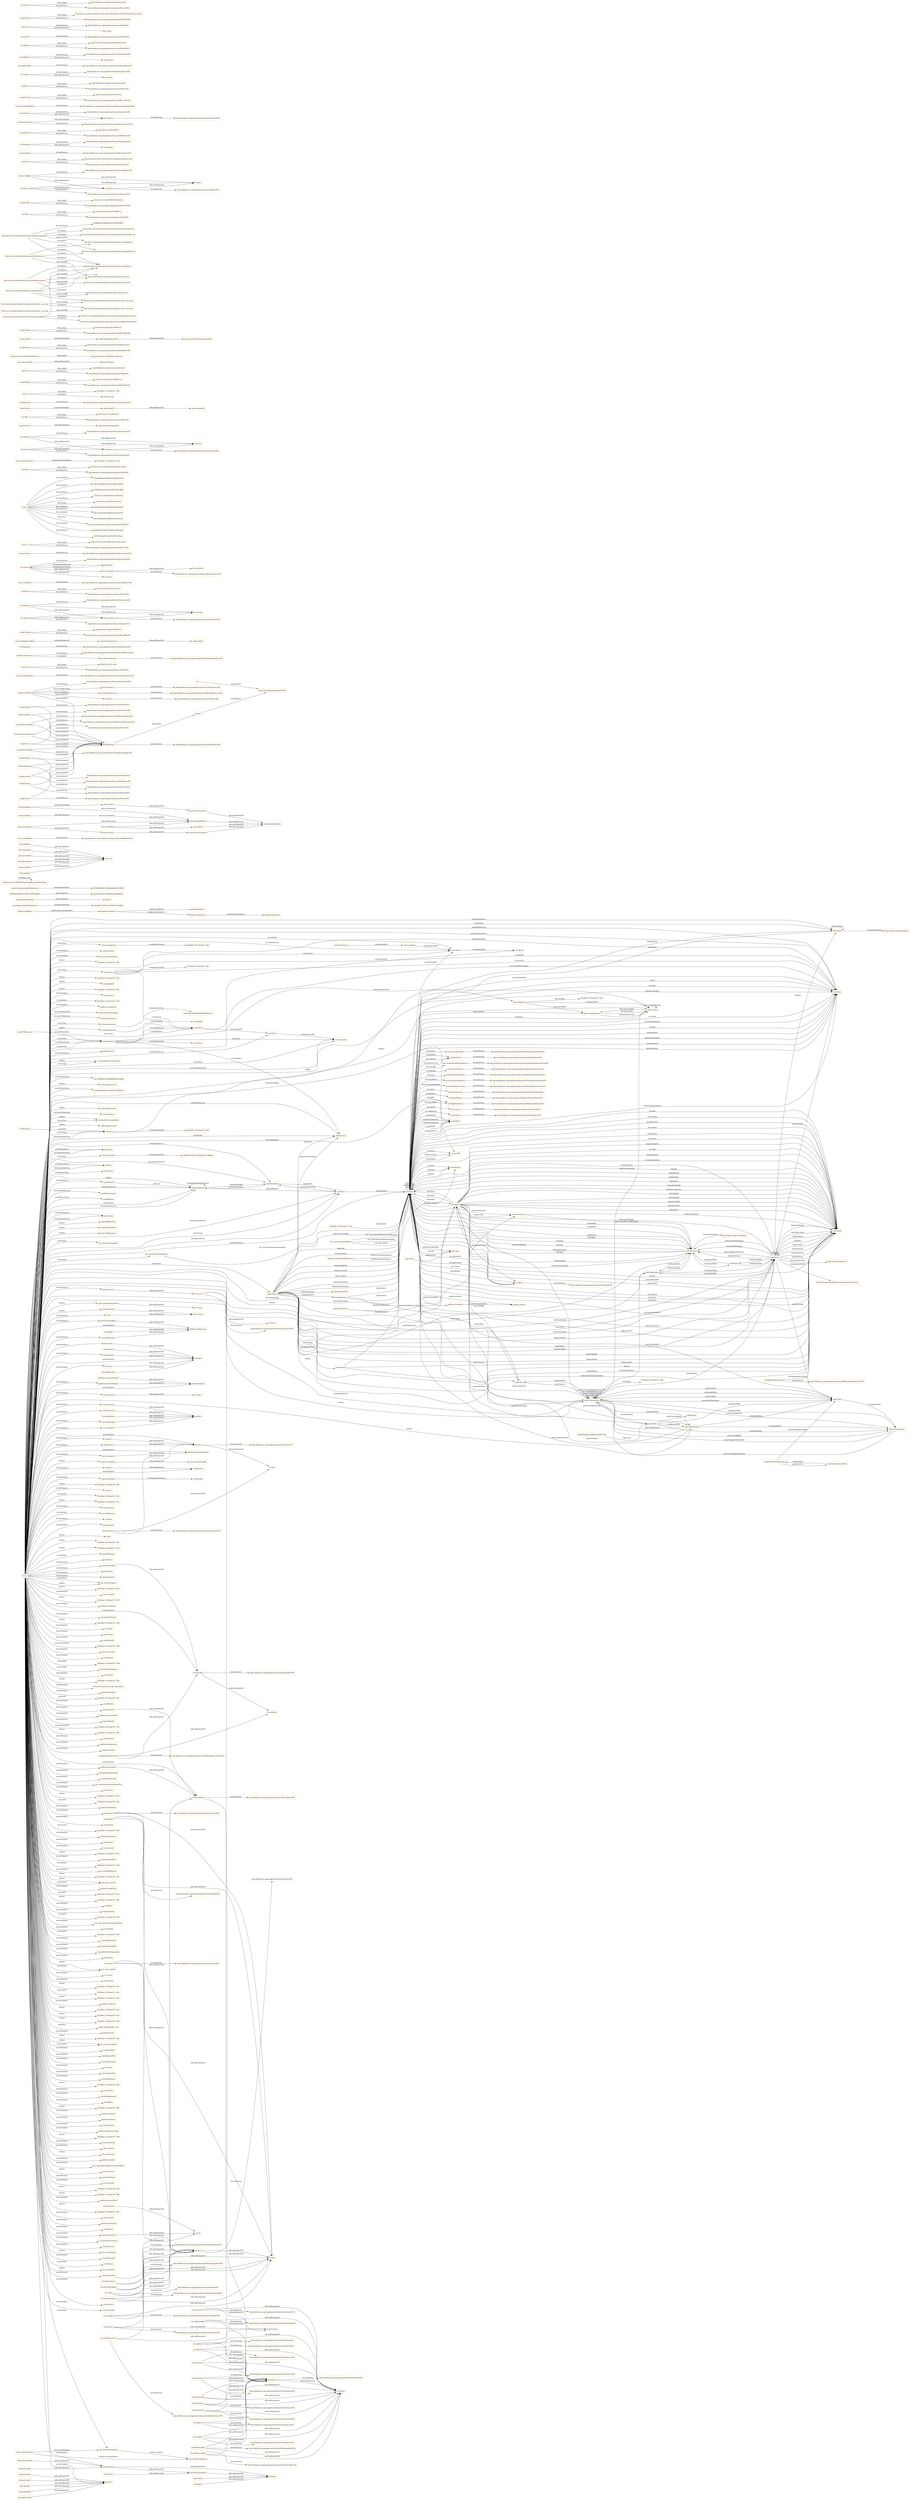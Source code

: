 digraph ar2dtool_diagram { 
rankdir=LR;
size="1501"
node [shape = rectangle, color="orange"]; "metrics:MetricVocabulary" "metrics:MetricDefinition" "metrics:MetricEndpoint" "metrics:MetricService" "scm:SCMVocabulary" "scm:SCMHarvester" "scm:TrueMerge" "scm:Merge" "scm:FastForward" "scm:Commit" "scm:Branch" "scm:Action" "scm:Repository" "platform:Operation" "platform:Result" "platform:Endpoint" "platform:Signature" "platform:Parameter" "platform:Vocabulary" "platform:Domain" "platform:Harvester" "platform:LinkedDataMicroService" "platform:Entry" "ci:ExecutionResult" "0cd3543ce098106224fb20cf6d71f5cc" "ci:UnavailableExecutionResult" "ci:SubBuild" "ci:Build" "ci:ExecutionVerdict" "3a317d8052b01ec49b608d9bba3a48f4" "ci:FinishedExecution" "b1e54625d50543011efd047a7b646014" "ci:CompositeBuild" "ci:Execution" "ci:CIHarvester" "ci:ExecutionState" "ci:AbortedExecution" "ci:CIVocabulary" "ci:AvailableExecutionResult" "c085d27674f76412547b60c31e39d8ae" "ci:RunningExecution" "org:Organization" "org:Project" "org:Membership" "org:Role" "org:OrganizationalCollaboration" "org:Product" "org:Person" "a08eb04772954c110540dc4726cf3ff4" "org:ORGVocabulary" "org:Affiliation" "skos:Concept" "org:Position" "doap:BKRepository" "doap:ArchRepository" "doap:CVSRepository" "5f2c84bc:1537e9ae337:-7fdd" "oslc_auto:AutomationResult" "oslc_auto:AutomationRequest" "oslc_auto:AutomationPlan" "5f2c84bc:1537e9ae337:-7fd9" "skos:OrderedCollection" "skos:Collection" "skos:ConceptScheme" "d95359a009a93fa142ae74b47bdc8d95" "orgw3:Post" "2f242fd934dce4146fe821faf1d87748" "orgw3:Site" "orgw3:FormalOrganization" "orgw3:OrganizationalCollaboration" "0d19add684011d69a4aea06d8e15963d" "orgw3:Organization" "orgw3:Role" "orgw3:OrganizationalUnit" "orgw3:ChangeEvent" "orgw3:Membership" "ba0c061beda1d33ab5b93ca02bfbb057" "foaf:Image" "foaf:Project" "foaf:Agent" "foaf:Document" "rdfs:Class" "http://www.w3.org/2003/01/geo/wgs84_pos#SpatialThing" "foaf:OnlineAccount" "foaf:Person" "foaf:Organization" "foaf:Group" ; /*classes style*/
	"ci:ExecutionVerdict" -> "0cd3543ce098106224fb20cf6d71f5cc" [ label = "owl:equivalentClass" ];
	"skos:definition" -> "skos:note" [ label = "rdfs:subPropertyOf" ];
	"dct:created" -> "dc:date" [ label = "rdfs:subPropertyOf" ];
	"dct:created" -> "http://dublincore.org/usage/terms/history/#created-003" [ label = "dct:hasVersion" ];
	"dct:created" -> "dct:date" [ label = "rdfs:subPropertyOf" ];
	"foaf:skypeID" -> "foaf:nick" [ label = "rdfs:subPropertyOf" ];
	"dct:accrualMethod" -> "http://dublincore.org/usage/terms/history/#accrualMethod-003" [ label = "dct:hasVersion" ];
	"skos:narrowerTransitive" -> "skos:semanticRelation" [ label = "rdfs:subPropertyOf" ];
	"dct:BibliographicResource" -> "http://dublincore.org/usage/terms/history/#BibliographicResource-001" [ label = "dct:hasVersion" ];
	"dctype:Sound" -> "dct:DCMIType" [ label = "dcam:memberOf" ];
	"dctype:Sound" -> "http://dublincore.org/usage/terms/history/#Sound-003" [ label = "dct:hasVersion" ];
	"dct:accrualPeriodicity" -> "http://dublincore.org/usage/terms/history/#accrualPeriodicity-003" [ label = "dct:hasVersion" ];
	"dct:LicenseDocument" -> "http://dublincore.org/usage/terms/history/#LicenseDocument-001" [ label = "dct:hasVersion" ];
	"dct:description" -> "dc:description" [ label = "rdfs:subPropertyOf" ];
	"dct:description" -> "http://dublincore.org/usage/terms/history/#descriptionT-001" [ label = "dct:hasVersion" ];
	"scm:lastBuildDate" -> "scm:date" [ label = "rdfs:subPropertyOf" ];
	"dctype:Software" -> "dct:DCMIType" [ label = "dcam:memberOf" ];
	"dctype:Software" -> "http://dublincore.org/usage/terms/history/#Software-003" [ label = "dct:hasVersion" ];
	"dct:UDC" -> "http://www.udcc.org/" [ label = "rdfs:seeAlso" ];
	"dct:UDC" -> "http://dublincore.org/usage/terms/history/#UDC-003" [ label = "dct:hasVersion" ];
	"dct:isReplacedBy" -> "dc:relation" [ label = "rdfs:subPropertyOf" ];
	"dct:isReplacedBy" -> "dct:relation" [ label = "rdfs:subPropertyOf" ];
	"dct:isReplacedBy" -> "http://dublincore.org/usage/terms/history/#isReplacedBy-003" [ label = "dct:hasVersion" ];
	"skos:mappingRelation" -> "skos:semanticRelation" [ label = "rdfs:subPropertyOf" ];
	"dct:hasPart" -> "dc:relation" [ label = "rdfs:subPropertyOf" ];
	"dct:hasPart" -> "http://dublincore.org/usage/terms/history/#hasPart-003" [ label = "dct:hasVersion" ];
	"dct:hasPart" -> "dct:relation" [ label = "rdfs:subPropertyOf" ];
	"ci:Build" -> "5f2c84bc:1537e9ae337:-7ff4" [ label = "owl:disjointUnionOf" ];
	"dct:Agent" -> "http://dublincore.org/usage/terms/history/#Agent-001" [ label = "dct:hasVersion" ];
	"scm:Commit" -> "scm:Merge" [ label = "owl:disjointWith" ];
	"dctype:InteractiveResource" -> "dct:DCMIType" [ label = "dcam:memberOf" ];
	"dctype:InteractiveResource" -> "http://dublincore.org/usage/terms/history/#InteractiveResource-003" [ label = "dct:hasVersion" ];
	"skos:broader" -> "skos:broaderTransitive" [ label = "rdfs:subPropertyOf" ];
	"dct:source" -> "dc:source" [ label = "rdfs:subPropertyOf" ];
	"dct:source" -> "dct:relation" [ label = "rdfs:subPropertyOf" ];
	"dct:source" -> "http://dublincore.org/usage/terms/history/#sourceT-001" [ label = "dct:hasVersion" ];
	"skos:ConceptScheme" -> "skos:Concept" [ label = "owl:disjointWith" ];
	"dct:PhysicalResource" -> "http://dublincore.org/usage/terms/history/#PhysicalResource-001" [ label = "dct:hasVersion" ];
	"dct:relation" -> "http://dublincore.org/usage/terms/history/#relationT-001" [ label = "dct:hasVersion" ];
	"dct:relation" -> "dc:relation" [ label = "rdfs:subPropertyOf" ];
	"dct:isPartOf" -> "dc:relation" [ label = "rdfs:subPropertyOf" ];
	"dct:isPartOf" -> "dct:relation" [ label = "rdfs:subPropertyOf" ];
	"dct:isPartOf" -> "http://dublincore.org/usage/terms/history/#isPartOf-003" [ label = "dct:hasVersion" ];
	"foaf:weblog" -> "foaf:page" [ label = "rdfs:subPropertyOf" ];
	"platform:description" -> "dct:description" [ label = "rdfs:subPropertyOf" ];
	"dct:MediaType" -> "http://dublincore.org/usage/terms/history/#MediaType-001" [ label = "dct:hasVersion" ];
	"orgw3:originalOrganization" -> "prov:used" [ label = "rdfs:subPropertyOf" ];
	"dct:AgentClass" -> "http://dublincore.org/usage/terms/history/#AgentClass-003" [ label = "dct:hasVersion" ];
	"orgw3:hasPrimarySite" -> "orgw3:hasSite" [ label = "rdfs:subPropertyOf" ];
	"dct:tableOfContents" -> "dct:description" [ label = "rdfs:subPropertyOf" ];
	"dct:tableOfContents" -> "dc:description" [ label = "rdfs:subPropertyOf" ];
	"dct:tableOfContents" -> "http://dublincore.org/usage/terms/history/#tableOfContents-003" [ label = "dct:hasVersion" ];
	"dct:RFC5646" -> "http://www.ietf.org/rfc/rfc5646.txt" [ label = "rdfs:seeAlso" ];
	"dct:RFC5646" -> "http://dublincore.org/usage/terms/history/#RFC5646-001" [ label = "dct:hasVersion" ];
	"skos:broadMatch" -> "skos:broader" [ label = "rdfs:subPropertyOf" ];
	"skos:broadMatch" -> "skos:mappingRelation" [ label = "rdfs:subPropertyOf" ];
	"dct:dateCopyrighted" -> "dct:date" [ label = "rdfs:subPropertyOf" ];
	"dct:dateCopyrighted" -> "dc:date" [ label = "rdfs:subPropertyOf" ];
	"dct:dateCopyrighted" -> "http://dublincore.org/usage/terms/history/#dateCopyrighted-002" [ label = "dct:hasVersion" ];
	"dct:coverage" -> "http://dublincore.org/usage/terms/history/#coverageT-001" [ label = "dct:hasVersion" ];
	"dct:coverage" -> "dc:coverage" [ label = "rdfs:subPropertyOf" ];
	"dct:NLM" -> "http://wwwcf.nlm.nih.gov/class/" [ label = "rdfs:seeAlso" ];
	"dct:NLM" -> "http://dublincore.org/usage/terms/history/#NLM-002" [ label = "dct:hasVersion" ];
	"dct:accrualPolicy" -> "http://dublincore.org/usage/terms/history/#accrualPolicy-003" [ label = "dct:hasVersion" ];
	"skos:related" -> "skos:semanticRelation" [ label = "rdfs:subPropertyOf" ];
	"dct:creator" -> "http://dublincore.org/usage/terms/history/#creatorT-002" [ label = "dct:hasVersion" ];
	"dct:creator" -> "foaf:maker" [ label = "owl:equivalentProperty" ];
	"dct:creator" -> "dct:contributor" [ label = "rdfs:subPropertyOf" ];
	"dct:creator" -> "dc:creator" [ label = "rdfs:subPropertyOf" ];
	"dct:provenance" -> "http://dublincore.org/usage/terms/history/#provenance-002" [ label = "dct:hasVersion" ];
	"ci:ExecutionState" -> "c085d27674f76412547b60c31e39d8ae" [ label = "owl:equivalentClass" ];
	"dctype:Collection" -> "dct:DCMIType" [ label = "dcam:memberOf" ];
	"dctype:Collection" -> "http://dublincore.org/usage/terms/history/#Collection-003" [ label = "dct:hasVersion" ];
	"dct:LCC" -> "http://lcweb.loc.gov/catdir/cpso/lcco/lcco.html" [ label = "rdfs:seeAlso" ];
	"dct:LCC" -> "http://dublincore.org/usage/terms/history/#LCC-003" [ label = "dct:hasVersion" ];
	"dctype:PhysicalObject" -> "dct:DCMIType" [ label = "dcam:memberOf" ];
	"dctype:PhysicalObject" -> "http://dublincore.org/usage/terms/history/#PhysicalObject-003" [ label = "dct:hasVersion" ];
	"orgw3:" -> "753eb660ddb5dd9fb5a81c6894198cb6" [ label = "dct:contributor" ];
	"orgw3:" -> "46be2ea86ddbe7b629aa4dfdb7ab69d5" [ label = "dct:contributor" ];
	"orgw3:" -> "615e88524ccd131b536cd3978527d0b3" [ label = "dct:contributor" ];
	"orgw3:" -> "7274a5c3ec7e0e267f0cdcae35db161b" [ label = "dct:contributor" ];
	"orgw3:" -> "http://www.w3.org/TR/vocab-org/" [ label = "rdfs:seeAlso" ];
	"orgw3:" -> "eb9c20acb84ba2a93db6b42f74dc4ef5" [ label = "dct:contributor" ];
	"orgw3:" -> "a8ccc2245e29514bb0fc0cc94a34a7f0" [ label = "dct:contributor" ];
	"orgw3:" -> "bf3d15f06e3b25436d959195ed7f31d5" [ label = "dct:contributor" ];
	"orgw3:" -> "http://www.opendatacommons.org/licenses/pddl/1.0/" [ label = "dct:license" ];
	"orgw3:" -> "85e08ea27d2dd51f7e4f491365b743f0" [ label = "dct:contributor" ];
	"orgw3:" -> "df7bf7eb26ccf65a29cf766981198ada" [ label = "dct:contributor" ];
	"dct:title" -> "dc:title" [ label = "rdfs:subPropertyOf" ];
	"dct:title" -> "http://dublincore.org/usage/terms/history/#titleT-002" [ label = "dct:hasVersion" ];
	"dct:IMT" -> "http://www.iana.org/assignments/media-types/" [ label = "rdfs:seeAlso" ];
	"dct:IMT" -> "http://dublincore.org/usage/terms/history/#IMT-004" [ label = "dct:hasVersion" ];
	"dct:LocationPeriodOrJurisdiction" -> "http://dublincore.org/usage/terms/history/#LocationPeriodOrJurisdiction-001" [ label = "dct:hasVersion" ];
	"prov:wasDerivedFrom" -> "5f2c84bc:1537e9ae337:-7fcd" [ label = "owl:propertyChainAxiom" ];
	"dct:medium" -> "http://dublincore.org/usage/terms/history/#medium-003" [ label = "dct:hasVersion" ];
	"dct:medium" -> "dct:format" [ label = "rdfs:subPropertyOf" ];
	"dct:medium" -> "dc:format" [ label = "rdfs:subPropertyOf" ];
	"orgw3:Membership" -> "orgw3:ChangeEvent" [ label = "owl:disjointWith" ];
	"orgw3:Membership" -> "orgw3:Site" [ label = "owl:disjointWith" ];
	"dct:available" -> "http://dublincore.org/usage/terms/history/#available-003" [ label = "dct:hasVersion" ];
	"dct:available" -> "dc:date" [ label = "rdfs:subPropertyOf" ];
	"dct:available" -> "dct:date" [ label = "rdfs:subPropertyOf" ];
	"foaf:icqChatID" -> "foaf:nick" [ label = "rdfs:subPropertyOf" ];
	"skos:changeNote" -> "skos:note" [ label = "rdfs:subPropertyOf" ];
	"ci:hasBuild" -> "platform:hasResource" [ label = "rdfs:subPropertyOf" ];
	"skos:prefLabel" -> "rdfs:label" [ label = "rdfs:subPropertyOf" ];
	"orgw3:hasRegisteredSite" -> "orgw3:hasPrimarySite" [ label = "rdfs:subPropertyOf" ];
	"orgw3:hasUnit" -> "orgw3:hasSubOrganization" [ label = "rdfs:subPropertyOf" ];
	"dct:hasFormat" -> "http://dublincore.org/usage/terms/history/#hasFormat-003" [ label = "dct:hasVersion" ];
	"dct:hasFormat" -> "dct:relation" [ label = "rdfs:subPropertyOf" ];
	"dct:hasFormat" -> "dc:relation" [ label = "rdfs:subPropertyOf" ];
	"foaf:homepage" -> "foaf:page" [ label = "rdfs:subPropertyOf" ];
	"foaf:homepage" -> "foaf:isPrimaryTopicOf" [ label = "rdfs:subPropertyOf" ];
	"scm:projectId" -> "scm:id" [ label = "rdfs:subPropertyOf" ];
	"dct:LinguisticSystem" -> "http://dublincore.org/usage/terms/history/#LinguisticSystem-001" [ label = "dct:hasVersion" ];
	"org:id" -> "skos:notation" [ label = "rdfs:subPropertyOf" ];
	"dct:DDC" -> "http://www.oclc.org/dewey/" [ label = "rdfs:seeAlso" ];
	"dct:DDC" -> "http://dublincore.org/usage/terms/history/#DDC-003" [ label = "dct:hasVersion" ];
	"metrics:hasEndpoint" -> "platform:hasResource" [ label = "rdfs:subPropertyOf" ];
	"skos:broaderTransitive" -> "skos:semanticRelation" [ label = "rdfs:subPropertyOf" ];
	"orgw3:headOf" -> "orgw3:memberOf" [ label = "rdfs:subPropertyOf" ];
	"dct:FileFormat" -> "http://dublincore.org/usage/terms/history/#FileFormat-001" [ label = "dct:hasVersion" ];
	"doap:" -> "5f2c84bc:1537e9ae337:-7fde" [ label = "foaf:maker" ];
	"doap:" -> "foaf:index.rdf" [ label = "owl:imports" ];
	"skos:narrowMatch" -> "skos:narrower" [ label = "rdfs:subPropertyOf" ];
	"skos:narrowMatch" -> "skos:mappingRelation" [ label = "rdfs:subPropertyOf" ];
	"skos:hiddenLabel" -> "rdfs:label" [ label = "rdfs:subPropertyOf" ];
	"dct:RFC4646" -> "http://www.ietf.org/rfc/rfc4646.txt" [ label = "rdfs:seeAlso" ];
	"dct:RFC4646" -> "http://dublincore.org/usage/terms/history/#RFC4646-001" [ label = "dct:hasVersion" ];
	"ci:ExecutionResult" -> "5f2c84bc:1537e9ae337:-7fef" [ label = "owl:disjointUnionOf" ];
	"dct:Frequency" -> "http://dublincore.org/usage/terms/history/#Frequency-001" [ label = "dct:hasVersion" ];
	"foaf:maker" -> "dct:creator" [ label = "owl:equivalentProperty" ];
	"dct:bibliographicCitation" -> "http://dublincore.org/usage/terms/history/#bibliographicCitation-002" [ label = "dct:hasVersion" ];
	"dct:bibliographicCitation" -> "dc:identifier" [ label = "rdfs:subPropertyOf" ];
	"dct:bibliographicCitation" -> "dct:identifier" [ label = "rdfs:subPropertyOf" ];
	"dct:replaces" -> "http://dublincore.org/usage/terms/history/#replaces-003" [ label = "dct:hasVersion" ];
	"dct:replaces" -> "dc:relation" [ label = "rdfs:subPropertyOf" ];
	"dct:replaces" -> "dct:relation" [ label = "rdfs:subPropertyOf" ];
	"dct:Box" -> "http://dublincore.org/documents/dcmi-box/" [ label = "rdfs:seeAlso" ];
	"dct:Box" -> "http://dublincore.org/usage/terms/history/#Box-003" [ label = "dct:hasVersion" ];
	"orgw3:Organization" -> "orgw3:Role" [ label = "owl:disjointWith" ];
	"orgw3:Organization" -> "orgw3:ChangeEvent" [ label = "owl:disjointWith" ];
	"orgw3:Organization" -> "foaf:Organization" [ label = "owl:equivalentClass" ];
	"orgw3:Organization" -> "orgw3:Membership" [ label = "owl:disjointWith" ];
	"orgw3:Organization" -> "5f2c84bc:1537e9ae337:-7fd6" [ label = "owl:hasKey" ];
	"orgw3:Organization" -> "orgw3:Site" [ label = "owl:disjointWith" ];
	"scm:lastCommit" -> "scm:date" [ label = "rdfs:subPropertyOf" ];
	"skos:topConceptOf" -> "skos:inScheme" [ label = "rdfs:subPropertyOf" ];
	"doap:old-homepage" -> "foaf:homepage" [ label = "rdfs:subPropertyOf" ];
	"dct:" -> "http://purl.org/dc/aboutdcmi#DCMI" [ label = "dct:publisher" ];
	"http://www.w3.org/2004/02/skos/core" -> "http://www.w3.org/TR/skos-reference/" [ label = "rdfs:seeAlso" ];
	"foaf:openid" -> "foaf:isPrimaryTopicOf" [ label = "rdfs:subPropertyOf" ];
	"dct:temporal" -> "dct:coverage" [ label = "rdfs:subPropertyOf" ];
	"dct:temporal" -> "http://dublincore.org/usage/terms/history/#temporal-003" [ label = "dct:hasVersion" ];
	"dct:temporal" -> "dc:coverage" [ label = "rdfs:subPropertyOf" ];
	"dct:ISO639-2" -> "http://lcweb.loc.gov/standards/iso639-2/langhome.html" [ label = "rdfs:seeAlso" ];
	"dct:ISO639-2" -> "http://dublincore.org/usage/terms/history/#ISO639-2-003" [ label = "dct:hasVersion" ];
	"dct:valid" -> "dc:date" [ label = "rdfs:subPropertyOf" ];
	"dct:valid" -> "dct:date" [ label = "rdfs:subPropertyOf" ];
	"dct:valid" -> "http://dublincore.org/usage/terms/history/#valid-003" [ label = "dct:hasVersion" ];
	"scm:signUpDate" -> "scm:date" [ label = "rdfs:subPropertyOf" ];
	"skos:relatedMatch" -> "skos:related" [ label = "rdfs:subPropertyOf" ];
	"skos:relatedMatch" -> "skos:mappingRelation" [ label = "rdfs:subPropertyOf" ];
	"orgw3:subOrganizationOf" -> "orgw3:transitiveSubOrganizationOf" [ label = "rdfs:subPropertyOf" ];
	"dct:RFC3066" -> "http://www.ietf.org/rfc/rfc3066.txt" [ label = "rdfs:seeAlso" ];
	"dct:RFC3066" -> "http://dublincore.org/usage/terms/history/#RFC3066-002" [ label = "dct:hasVersion" ];
	"ci:Execution" -> "5f2c84bc:1537e9ae337:-7ff2" [ label = "owl:disjointUnionOf" ];
	"doap:name" -> "rdfs:label" [ label = "rdfs:subPropertyOf" ];
	"platform:providesDomain" -> "platform:domain" [ label = "rdfs:subPropertyOf" ];
	"http://www.smartdeveloperhub.org/vocabulary/scm" -> "http://www.smartdeveloperhub.org/vocabulary/v1/organization" [ label = "owl:imports" ];
	"http://www.smartdeveloperhub.org/vocabulary/scm" -> "http://www.smartdeveloperhub.org/vocabulary/v1/platform" [ label = "owl:imports" ];
	"http://www.smartdeveloperhub.org/vocabulary/scm" -> "http://www.smartdeveloperhub.org/vocabulary/external/doap/doap.rdf" [ label = "owl:imports" ];
	"http://www.smartdeveloperhub.org/vocabulary/scm" -> "http://www.smartdeveloperhub.org/vocabulary/v1/scm" [ label = "owl:versionIRI" ];
	"dct:extent" -> "http://dublincore.org/usage/terms/history/#extent-003" [ label = "dct:hasVersion" ];
	"dct:extent" -> "dc:format" [ label = "rdfs:subPropertyOf" ];
	"dct:extent" -> "dct:format" [ label = "rdfs:subPropertyOf" ];
	"http://www.smartdeveloperhub.org/vocabulary/oslc_auto_plus" -> "http://www.smartdeveloperhub.org/vocabulary/v1/oslc_core_plus" [ label = "owl:imports" ];
	"http://www.smartdeveloperhub.org/vocabulary/oslc_auto_plus" -> "http://www.smartdeveloperhub.org/vocabulary/v1/oslc_auto_plus" [ label = "owl:versionIRI" ];
	"dct:MediaTypeOrExtent" -> "http://dublincore.org/usage/terms/history/#MediaTypeOrExtent-001" [ label = "dct:hasVersion" ];
	"dct:URI" -> "http://www.ietf.org/rfc/rfc3986.txt" [ label = "rdfs:seeAlso" ];
	"dct:URI" -> "http://dublincore.org/usage/terms/history/#URI-003" [ label = "dct:hasVersion" ];
	"dct:date" -> "http://dublincore.org/usage/terms/history/#dateT-001" [ label = "dct:hasVersion" ];
	"dct:date" -> "dc:date" [ label = "rdfs:subPropertyOf" ];
	"dct:PhysicalMedium" -> "http://dublincore.org/usage/terms/history/#PhysicalMedium-001" [ label = "dct:hasVersion" ];
	"dct:W3CDTF" -> "http://www.w3.org/TR/NOTE-datetime" [ label = "rdfs:seeAlso" ];
	"dct:W3CDTF" -> "http://dublincore.org/usage/terms/history/#W3CDTF-003" [ label = "dct:hasVersion" ];
	"dct:accessRights" -> "dc:rights" [ label = "rdfs:subPropertyOf" ];
	"dct:accessRights" -> "dct:rights" [ label = "rdfs:subPropertyOf" ];
	"dct:accessRights" -> "http://dublincore.org/usage/terms/history/#accessRights-002" [ label = "dct:hasVersion" ];
	"platform:title" -> "dct:title" [ label = "rdfs:subPropertyOf" ];
	"dct:ProvenanceStatement" -> "http://dublincore.org/usage/terms/history/#ProvenanceStatement-001" [ label = "dct:hasVersion" ];
	"org:OrganizationalCollaboration" -> "a08eb04772954c110540dc4726cf3ff4" [ label = "owl:equivalentClass" ];
	"dct:TGN" -> "http://www.getty.edu/research/tools/vocabulary/tgn/index.html" [ label = "rdfs:seeAlso" ];
	"dct:TGN" -> "http://dublincore.org/usage/terms/history/#TGN-003" [ label = "dct:hasVersion" ];
	"dct:Jurisdiction" -> "http://dublincore.org/usage/terms/history/#Jurisdiction-001" [ label = "dct:hasVersion" ];
	"dct:DCMIType" -> "dctype:" [ label = "rdfs:seeAlso" ];
	"dct:DCMIType" -> "http://dublincore.org/usage/terms/history/#DCMIType-005" [ label = "dct:hasVersion" ];
	"orgw3:identifier" -> "skos:notation" [ label = "rdfs:subPropertyOf" ];
	"dct:language" -> "http://dublincore.org/usage/terms/history/#languageT-001" [ label = "dct:hasVersion" ];
	"dct:language" -> "dc:language" [ label = "rdfs:subPropertyOf" ];
	"orgw3:OrganizationalCollaboration" -> "0d19add684011d69a4aea06d8e15963d" [ label = "owl:equivalentClass" ];
	"foaf:Image" -> "http://schema.org/ImageObject" [ label = "owl:equivalentClass" ];
	"foaf:Person" -> "foaf:Project" [ label = "owl:disjointWith" ];
	"foaf:Person" -> "http://schema.org/Person" [ label = "owl:equivalentClass" ];
	"foaf:Person" -> "http://www.w3.org/2000/10/swap/pim/contact#Person" [ label = "owl:equivalentClass" ];
	"foaf:Person" -> "foaf:Organization" [ label = "owl:disjointWith" ];
	"orgw3:Head" -> "orgw3:headOf" [ label = "orgw3:roleProperty" ];
	"org:createdOn" -> "org:date" [ label = "rdfs:subPropertyOf" ];
	"dct:isRequiredBy" -> "dc:relation" [ label = "rdfs:subPropertyOf" ];
	"dct:isRequiredBy" -> "http://dublincore.org/usage/terms/history/#isRequiredBy-003" [ label = "dct:hasVersion" ];
	"dct:isRequiredBy" -> "dct:relation" [ label = "rdfs:subPropertyOf" ];
	"scm:createdOn" -> "scm:date" [ label = "rdfs:subPropertyOf" ];
	"dct:ISO639-3" -> "http://www.sil.org/iso639-3/" [ label = "rdfs:seeAlso" ];
	"dct:ISO639-3" -> "http://dublincore.org/usage/terms/history/#ISO639-3-001" [ label = "dct:hasVersion" ];
	"foaf:name" -> "rdfs:label" [ label = "rdfs:subPropertyOf" ];
	"dctype:Text" -> "dct:DCMIType" [ label = "dcam:memberOf" ];
	"dctype:Text" -> "http://dublincore.org/usage/terms/history/#Text-003" [ label = "dct:hasVersion" ];
	"http://www.smartdeveloperhub.org/vocabulary/metrics" -> "http://www.smartdeveloperhub.org/vocabulary/v1/scm" [ label = "owl:imports" ];
	"http://www.smartdeveloperhub.org/vocabulary/metrics" -> "http://www.smartdeveloperhub.org/vocabulary/v1/ci" [ label = "owl:imports" ];
	"http://www.smartdeveloperhub.org/vocabulary/metrics" -> "http://www.smartdeveloperhub.org/vocabulary/v1/platform" [ label = "owl:imports" ];
	"http://www.smartdeveloperhub.org/vocabulary/metrics" -> "http://www.smartdeveloperhub.org/vocabulary/v1/metrics" [ label = "owl:versionIRI" ];
	"metrics:supports" -> "platform:providesOperation" [ label = "rdfs:subPropertyOf" ];
	"orgw3:unitOf" -> "orgw3:subOrganizationOf" [ label = "rdfs:subPropertyOf" ];
	"dctype:MovingImage" -> "dct:DCMIType" [ label = "dcam:memberOf" ];
	"dctype:MovingImage" -> "http://dublincore.org/usage/terms/history/#MovingImage-003" [ label = "dct:hasVersion" ];
	"skos:historyNote" -> "skos:note" [ label = "rdfs:subPropertyOf" ];
	"dctype:Image" -> "dct:DCMIType" [ label = "dcam:memberOf" ];
	"dctype:Image" -> "http://dublincore.org/usage/terms/history/#Image-004" [ label = "dct:hasVersion" ];
	"skos:editorialNote" -> "skos:note" [ label = "rdfs:subPropertyOf" ];
	"dct:isVersionOf" -> "http://dublincore.org/usage/terms/history/#isVersionOf-003" [ label = "dct:hasVersion" ];
	"dct:isVersionOf" -> "dct:relation" [ label = "rdfs:subPropertyOf" ];
	"dct:isVersionOf" -> "dc:relation" [ label = "rdfs:subPropertyOf" ];
	"orgw3:resultedFrom" -> "prov:wasGeneratedBy" [ label = "rdfs:subPropertyOf" ];
	"orgw3:Site" -> "orgw3:ChangeEvent" [ label = "owl:disjointWith" ];
	"dct:conformsTo" -> "dc:relation" [ label = "rdfs:subPropertyOf" ];
	"dct:conformsTo" -> "http://dublincore.org/usage/terms/history/#conformsTo-003" [ label = "dct:hasVersion" ];
	"dct:conformsTo" -> "dct:relation" [ label = "rdfs:subPropertyOf" ];
	"foaf:yahooChatID" -> "foaf:nick" [ label = "rdfs:subPropertyOf" ];
	"dct:issued" -> "dct:date" [ label = "rdfs:subPropertyOf" ];
	"dct:issued" -> "http://dublincore.org/usage/terms/history/#issued-003" [ label = "dct:hasVersion" ];
	"dct:issued" -> "dc:date" [ label = "rdfs:subPropertyOf" ];
	"dct:abstract" -> "dct:description" [ label = "rdfs:subPropertyOf" ];
	"dct:abstract" -> "dc:description" [ label = "rdfs:subPropertyOf" ];
	"dct:abstract" -> "http://dublincore.org/usage/terms/history/#abstract-003" [ label = "dct:hasVersion" ];
	"dct:MethodOfAccrual" -> "http://dublincore.org/usage/terms/history/#MethodOfAccrual-001" [ label = "dct:hasVersion" ];
	"foaf:aimChatID" -> "foaf:nick" [ label = "rdfs:subPropertyOf" ];
	"scm:hasRepository" -> "platform:hasResource" [ label = "rdfs:subPropertyOf" ];
	"dctype:StillImage" -> "http://dublincore.org/usage/terms/history/#StillImage-003" [ label = "dct:hasVersion" ];
	"dctype:StillImage" -> "dct:DCMIType" [ label = "dcam:memberOf" ];
	"platform:consumesDomain" -> "platform:domain" [ label = "rdfs:subPropertyOf" ];
	"skos:exactMatch" -> "skos:closeMatch" [ label = "rdfs:subPropertyOf" ];
	"dct:audience" -> "http://dublincore.org/usage/terms/history/#audience-003" [ label = "dct:hasVersion" ];
	"dct:references" -> "dc:relation" [ label = "rdfs:subPropertyOf" ];
	"dct:references" -> "http://dublincore.org/usage/terms/history/#references-003" [ label = "dct:hasVersion" ];
	"dct:references" -> "dct:relation" [ label = "rdfs:subPropertyOf" ];
	"skos:scopeNote" -> "skos:note" [ label = "rdfs:subPropertyOf" ];
	"dct:alternative" -> "dct:title" [ label = "rdfs:subPropertyOf" ];
	"dct:alternative" -> "dc:title" [ label = "rdfs:subPropertyOf" ];
	"dct:alternative" -> "http://dublincore.org/usage/terms/history/#alternative-003" [ label = "dct:hasVersion" ];
	"skos:altLabel" -> "rdfs:label" [ label = "rdfs:subPropertyOf" ];
	"dct:identifier" -> "dc:identifier" [ label = "rdfs:subPropertyOf" ];
	"dct:identifier" -> "http://dublincore.org/usage/terms/history/#identifierT-001" [ label = "dct:hasVersion" ];
	"doap:homepage" -> "foaf:homepage" [ label = "rdfs:subPropertyOf" ];
	"skos:narrower" -> "skos:narrowerTransitive" [ label = "rdfs:subPropertyOf" ];
	"dct:instructionalMethod" -> "http://dublincore.org/usage/terms/history/#instructionalMethod-002" [ label = "dct:hasVersion" ];
	"dct:dateSubmitted" -> "dc:date" [ label = "rdfs:subPropertyOf" ];
	"dct:dateSubmitted" -> "dct:date" [ label = "rdfs:subPropertyOf" ];
	"dct:dateSubmitted" -> "http://dublincore.org/usage/terms/history/#dateSubmitted-002" [ label = "dct:hasVersion" ];
	"http://www.smartdeveloperhub.org/vocabulary/organization" -> "838b68ac67ddfb06acebf57386d50692" [ label = "dct:contributor" ];
	"http://www.smartdeveloperhub.org/vocabulary/organization" -> "http://www.smartdeveloperhub.org/vocabulary/external/org/org.ttl" [ label = "owl:imports" ];
	"http://www.smartdeveloperhub.org/vocabulary/organization" -> "http://www.smartdeveloperhub.org/vocabulary/v1/platform" [ label = "owl:imports" ];
	"http://www.smartdeveloperhub.org/vocabulary/organization" -> "http://www.smartdeveloperhub.org/vocabulary/external/doap/doap.rdf" [ label = "owl:imports" ];
	"http://www.smartdeveloperhub.org/vocabulary/organization" -> "http://www.smartdeveloperhub.org/vocabulary/external/skos/skos.rdf" [ label = "owl:imports" ];
	"http://www.smartdeveloperhub.org/vocabulary/organization" -> "http://www.smartdeveloperhub.org/vocabulary/v1/organization" [ label = "owl:versionIRI" ];
	"dct:isFormatOf" -> "http://dublincore.org/usage/terms/history/#isFormatOf-003" [ label = "dct:hasVersion" ];
	"dct:isFormatOf" -> "dc:relation" [ label = "rdfs:subPropertyOf" ];
	"dct:isFormatOf" -> "dct:relation" [ label = "rdfs:subPropertyOf" ];
	"dctype:Event" -> "dct:DCMIType" [ label = "dcam:memberOf" ];
	"dctype:Event" -> "http://dublincore.org/usage/terms/history/#Event-003" [ label = "dct:hasVersion" ];
	"dct:mediator" -> "http://dublincore.org/usage/terms/history/#mediator-003" [ label = "dct:hasVersion" ];
	"dct:mediator" -> "dct:audience" [ label = "rdfs:subPropertyOf" ];
	"scm:firstCommit" -> "scm:date" [ label = "rdfs:subPropertyOf" ];
	"foaf:Organization" -> "foaf:Document" [ label = "owl:disjointWith" ];
	"foaf:Organization" -> "foaf:Person" [ label = "owl:disjointWith" ];
	"dct:Policy" -> "http://dublincore.org/usage/terms/history/#Policy-001" [ label = "dct:hasVersion" ];
	"dct:MethodOfInstruction" -> "http://dublincore.org/usage/terms/history/#MethodOfInstruction-001" [ label = "dct:hasVersion" ];
	"org:description" -> "dct:description" [ label = "rdfs:subPropertyOf" ];
	"http://www.smartdeveloperhub.org/vocabulary/oslc_core_plus" -> "http://www.smartdeveloperhub.org/vocabulary/v1/oslc_core_plus" [ label = "owl:versionIRI" ];
	"dct:SizeOrDuration" -> "http://dublincore.org/usage/terms/history/#SizeOrDuration-001" [ label = "dct:hasVersion" ];
	"dct:isReferencedBy" -> "dc:relation" [ label = "rdfs:subPropertyOf" ];
	"dct:isReferencedBy" -> "dct:relation" [ label = "rdfs:subPropertyOf" ];
	"dct:isReferencedBy" -> "http://dublincore.org/usage/terms/history/#isReferencedBy-003" [ label = "dct:hasVersion" ];
	"foaf:msnChatID" -> "foaf:nick" [ label = "rdfs:subPropertyOf" ];
	"dct:RFC1766" -> "http://www.ietf.org/rfc/rfc1766.txt" [ label = "rdfs:seeAlso" ];
	"dct:RFC1766" -> "http://dublincore.org/usage/terms/history/#RFC1766-003" [ label = "dct:hasVersion" ];
	"http://www.smartdeveloperhub.org/vocabulary/platform" -> "http://www.smartdeveloperhub.org/vocabulary/external/dcmi/dctype.rdf" [ label = "owl:imports" ];
	"http://www.smartdeveloperhub.org/vocabulary/platform" -> "http://www.smartdeveloperhub.org/vocabulary/external/dcmi/dcterms.rdf" [ label = "owl:imports" ];
	"http://www.smartdeveloperhub.org/vocabulary/platform" -> "http://www.smartdeveloperhub.org/vocabulary/v1/platform" [ label = "owl:versionIRI" ];
	"dct:Point" -> "http://dublincore.org/documents/dcmi-point/" [ label = "rdfs:seeAlso" ];
	"dct:Point" -> "http://dublincore.org/usage/terms/history/#Point-003" [ label = "dct:hasVersion" ];
	"skos:closeMatch" -> "skos:mappingRelation" [ label = "rdfs:subPropertyOf" ];
	"dct:requires" -> "http://dublincore.org/usage/terms/history/#requires-003" [ label = "dct:hasVersion" ];
	"dct:requires" -> "dc:relation" [ label = "rdfs:subPropertyOf" ];
	"dct:requires" -> "dct:relation" [ label = "rdfs:subPropertyOf" ];
	"dct:rights" -> "http://dublincore.org/usage/terms/history/#rightsT-001" [ label = "dct:hasVersion" ];
	"dct:rights" -> "dc:rights" [ label = "rdfs:subPropertyOf" ];
	"dct:subject" -> "http://dublincore.org/usage/terms/history/#subjectT-002" [ label = "dct:hasVersion" ];
	"dct:subject" -> "dc:subject" [ label = "rdfs:subPropertyOf" ];
	"dct:PeriodOfTime" -> "http://dublincore.org/usage/terms/history/#PeriodOfTime-001" [ label = "dct:hasVersion" ];
	"http://www.smartdeveloperhub.org/vocabulary/ci" -> "http://www.smartdeveloperhub.org/vocabulary/v1/scm" [ label = "owl:imports" ];
	"http://www.smartdeveloperhub.org/vocabulary/ci" -> "http://www.smartdeveloperhub.org/vocabulary/v1/oslc_auto_plus" [ label = "owl:imports" ];
	"http://www.smartdeveloperhub.org/vocabulary/ci" -> "http://www.smartdeveloperhub.org/vocabulary/v1/platform" [ label = "owl:imports" ];
	"http://www.smartdeveloperhub.org/vocabulary/ci" -> "http://www.smartdeveloperhub.org/vocabulary/v1/ci" [ label = "owl:versionIRI" ];
	"foaf:isPrimaryTopicOf" -> "foaf:page" [ label = "rdfs:subPropertyOf" ];
	"scm:FastForward" -> "scm:TrueMerge" [ label = "owl:disjointWith" ];
	"dct:rightsHolder" -> "http://dublincore.org/usage/terms/history/#rightsHolder-002" [ label = "dct:hasVersion" ];
	"dct:spatial" -> "http://dublincore.org/usage/terms/history/#spatial-003" [ label = "dct:hasVersion" ];
	"dct:spatial" -> "dct:coverage" [ label = "rdfs:subPropertyOf" ];
	"dct:spatial" -> "dc:coverage" [ label = "rdfs:subPropertyOf" ];
	"dct:publisher" -> "http://dublincore.org/usage/terms/history/#publisherT-001" [ label = "dct:hasVersion" ];
	"dct:publisher" -> "dc:publisher" [ label = "rdfs:subPropertyOf" ];
	"dct:RightsStatement" -> "http://dublincore.org/usage/terms/history/#RightsStatement-001" [ label = "dct:hasVersion" ];
	"dct:MESH" -> "http://www.nlm.nih.gov/mesh/meshhome.html" [ label = "rdfs:seeAlso" ];
	"dct:MESH" -> "http://dublincore.org/usage/terms/history/#MESH-003" [ label = "dct:hasVersion" ];
	"foaf:img" -> "foaf:depiction" [ label = "rdfs:subPropertyOf" ];
	"foaf:Project" -> "foaf:Document" [ label = "owl:disjointWith" ];
	"foaf:Project" -> "foaf:Person" [ label = "owl:disjointWith" ];
	"platform:identifier" -> "dct:identifier" [ label = "rdfs:subPropertyOf" ];
	"org:title" -> "dct:title" [ label = "rdfs:subPropertyOf" ];
	"dct:Location" -> "http://dublincore.org/usage/terms/history/#Location-001" [ label = "dct:hasVersion" ];
	"dctype:Dataset" -> "dct:DCMIType" [ label = "dcam:memberOf" ];
	"dctype:Dataset" -> "http://dublincore.org/usage/terms/history/#Dataset-003" [ label = "dct:hasVersion" ];
	"orgw3:hasMember" -> "foaf:member" [ label = "owl:equivalentProperty" ];
	"dct:format" -> "http://dublincore.org/usage/terms/history/#formatT-001" [ label = "dct:hasVersion" ];
	"dct:format" -> "dc:format" [ label = "rdfs:subPropertyOf" ];
	"dctype:Service" -> "dct:DCMIType" [ label = "dcam:memberOf" ];
	"dctype:Service" -> "http://dublincore.org/usage/terms/history/#Service-003" [ label = "dct:hasVersion" ];
	"dct:LCSH" -> "http://dublincore.org/usage/terms/history/#LCSH-003" [ label = "dct:hasVersion" ];
	"foaf:Document" -> "foaf:Project" [ label = "owl:disjointWith" ];
	"foaf:Document" -> "foaf:Organization" [ label = "owl:disjointWith" ];
	"foaf:Document" -> "http://schema.org/CreativeWork" [ label = "owl:equivalentClass" ];
	"scm:committerId" -> "scm:id" [ label = "rdfs:subPropertyOf" ];
	"org:memberOf" -> "org:Organization" [ label = "rdfs:rain" ];
	"foaf:tipjar" -> "foaf:page" [ label = "rdfs:subPropertyOf" ];
	"dctype:" -> "http://purl.org/dc/aboutdcmi#DCMI" [ label = "dct:publisher" ];
	"dct:license" -> "dc:rights" [ label = "rdfs:subPropertyOf" ];
	"dct:license" -> "http://dublincore.org/usage/terms/history/#license-002" [ label = "dct:hasVersion" ];
	"dct:license" -> "dct:rights" [ label = "rdfs:subPropertyOf" ];
	"dct:type" -> "http://dublincore.org/usage/terms/history/#typeT-001" [ label = "dct:hasVersion" ];
	"dct:type" -> "dc:type" [ label = "rdfs:subPropertyOf" ];
	"dct:ISO3166" -> "http://www.iso.org/iso/en/prods-services/iso3166ma/02iso-3166-code-lists/list-en1.html" [ label = "rdfs:seeAlso" ];
	"dct:ISO3166" -> "http://dublincore.org/usage/terms/history/#ISO3166-004" [ label = "dct:hasVersion" ];
	"dct:contributor" -> "dc:contributor" [ label = "rdfs:subPropertyOf" ];
	"dct:contributor" -> "http://dublincore.org/usage/terms/history/#contributorT-001" [ label = "dct:hasVersion" ];
	"foaf:Agent" -> "dct:Agent" [ label = "owl:equivalentClass" ];
	"orgw3:Role" -> "orgw3:ChangeEvent" [ label = "owl:disjointWith" ];
	"orgw3:Role" -> "orgw3:Site" [ label = "owl:disjointWith" ];
	"orgw3:Role" -> "orgw3:Membership" [ label = "owl:disjointWith" ];
	"skos:Collection" -> "skos:ConceptScheme" [ label = "owl:disjointWith" ];
	"skos:Collection" -> "skos:Concept" [ label = "owl:disjointWith" ];
	"dct:Standard" -> "http://dublincore.org/usage/terms/history/#Standard-001" [ label = "dct:hasVersion" ];
	"platform:source" -> "dct:source" [ label = "rdfs:subPropertyOf" ];
	"skos:example" -> "skos:note" [ label = "rdfs:subPropertyOf" ];
	"dct:Period" -> "http://dublincore.org/documents/dcmi-period/" [ label = "rdfs:seeAlso" ];
	"dct:Period" -> "http://dublincore.org/usage/terms/history/#Period-003" [ label = "dct:hasVersion" ];
	"dct:modified" -> "dct:date" [ label = "rdfs:subPropertyOf" ];
	"dct:modified" -> "dc:date" [ label = "rdfs:subPropertyOf" ];
	"dct:modified" -> "http://dublincore.org/usage/terms/history/#modified-003" [ label = "dct:hasVersion" ];
	"dct:dateAccepted" -> "dc:date" [ label = "rdfs:subPropertyOf" ];
	"dct:dateAccepted" -> "http://dublincore.org/usage/terms/history/#dateAccepted-002" [ label = "dct:hasVersion" ];
	"dct:dateAccepted" -> "dct:date" [ label = "rdfs:subPropertyOf" ];
	"NULL" -> "5f2c84bc:1537e9ae337:-7ff7" [ label = "rdf:rest" ];
	"NULL" -> "org:role" [ label = "owl:onProperty" ];
	"NULL" -> "platform:description" [ label = "owl:onProperty" ];
	"NULL" -> "5f2c84bc:1537e9ae337:-7fdc" [ label = "owl:unionOf" ];
	"NULL" -> "5f2c84bc:1537e9ae337:-7fcc" [ label = "rdf:rest" ];
	"NULL" -> "scm:isArchived" [ label = "owl:onProperty" ];
	"NULL" -> "scm:SCMDomain" [ label = "owl:hasValue" ];
	"NULL" -> "scm:tags" [ label = "owl:onProperty" ];
	"NULL" -> "doap:developer" [ label = "owl:onProperty" ];
	"NULL" -> "doap:Project" [ label = "owl:onClass" ];
	"NULL" -> "ci:UnavailableExecutionResult" [ label = "owl:onClass" ];
	"NULL" -> "rdf:nil" [ label = "rdf:rest" ];
	"NULL" -> "org:Membership" [ label = "owl:allValuesFrom" ];
	"NULL" -> "orgw3:Post" [ label = "rdf:first" ];
	"NULL" -> "5f2c84bc:1537e9ae337:-7fec" [ label = "rdf:rest" ];
	"NULL" -> "5f2c84bc:1537e9ae337:-7fe9" [ label = "rdf:rest" ];
	"NULL" -> "org:ORGDomain" [ label = "owl:hasValue" ];
	"NULL" -> "org:Organization" [ label = "owl:allValuesFrom" ];
	"NULL" -> "foaf:mbox" [ label = "owl:onProperty" ];
	"NULL" -> "doap:tester" [ label = "owl:onProperty" ];
	"NULL" -> "doap:maintainer" [ label = "owl:onProperty" ];
	"NULL" -> "oslc_auto:inProgress" [ label = "rdf:first" ];
	"NULL" -> "5f2c84bc:1537e9ae337:-7fe4" [ label = "rdf:rest" ];
	"NULL" -> "scm:isTargetOf" [ label = "owl:onProperty" ];
	"NULL" -> "5f2c84bc:1537e9ae337:-7fd7" [ label = "rdf:rest" ];
	"NULL" -> "platform:vocabulary" [ label = "owl:onProperty" ];
	"NULL" -> "metrics:supports" [ label = "owl:onProperty" ];
	"NULL" -> "scm:Branch" [ label = "owl:onClass" ];
	"NULL" -> "org:relatesToProject" [ label = "owl:onProperty" ];
	"NULL" -> "ci:ExecutionVerdict" [ label = "owl:onClass" ];
	"NULL" -> "5f2c84bc:1537e9ae337:-7fd2" [ label = "rdf:rest" ];
	"NULL" -> "ci:location" [ label = "owl:onProperty" ];
	"NULL" -> "scm:location" [ label = "owl:onProperty" ];
	"NULL" -> "org:ORGVocabulary" [ label = "owl:someValuesFrom" ];
	"NULL" -> "org:isAffiliated" [ label = "owl:onProperty" ];
	"NULL" -> "5f2c84bc:1537e9ae337:-7fe0" [ label = "owl:intersectionOf" ];
	"NULL" -> "oslc_auto:verdict" [ label = "owl:onProperty" ];
	"NULL" -> "ci:hasResult" [ label = "owl:onProperty" ];
	"NULL" -> "5f2c84bc:1537e9ae337:-7fd8" [ label = "owl:unionOf" ];
	"NULL" -> "metrics:MetricDomain" [ label = "owl:hasValue" ];
	"NULL" -> "ci:branchId" [ label = "owl:onProperty" ];
	"NULL" -> "scm:SCMVocabulary" [ label = "owl:someValuesFrom" ];
	"NULL" -> "scm:Repository" [ label = "owl:allValuesFrom" ];
	"NULL" -> "scm:Repository" [ label = "owl:hasValue" ];
	"NULL" -> "5f2c84bc:1537e9ae337:-7ffa" [ label = "rdf:rest" ];
	"NULL" -> "http://www.asahi-net.or.jp/~ax2s-kmtn/" [ label = "foaf:homepage" ];
	"NULL" -> "ci:Execution" [ label = "owl:onClass" ];
	"NULL" -> "platform:hasValue" [ label = "owl:onProperty" ];
	"NULL" -> "5f2c84bc:1537e9ae337:-7ffc" [ label = "owl:oneOf" ];
	"NULL" -> "org:affiliation" [ label = "owl:onProperty" ];
	"NULL" -> "scm:Action" [ label = "owl:allValuesFrom" ];
	"NULL" -> "foaf:name" [ label = "owl:onProperty" ];
	"NULL" -> "scm:lastCommit" [ label = "owl:onProperty" ];
	"NULL" -> "platform:correspondsTo" [ label = "owl:onProperty" ];
	"NULL" -> "oslc_auto:AutomationPlan" [ label = "owl:onClass" ];
	"NULL" -> "org:hasMember" [ label = "owl:onProperty" ];
	"NULL" -> "foaf:depiction" [ label = "owl:onProperty" ];
	"NULL" -> "5f2c84bc:1537e9ae337:-7fcf" [ label = "owl:intersectionOf" ];
	"NULL" -> "5f2c84bc:1537e9ae337:-7ff6" [ label = "rdf:rest" ];
	"NULL" -> "ci:AbortedExecution" [ label = "rdf:first" ];
	"NULL" -> "orgw3:identifier" [ label = "rdf:first" ];
	"NULL" -> "org:hasProject" [ label = "owl:onProperty" ];
	"NULL" -> "orgw3:Membership" [ label = "rdf:first" ];
	"NULL" -> "orgw3:Organization" [ label = "owl:allValuesFrom" ];
	"NULL" -> "platform:hasSignature" [ label = "owl:onProperty" ];
	"NULL" -> "org:Person" [ label = "owl:someValuesFrom" ];
	"NULL" -> "doap:description" [ label = "owl:onProperty" ];
	"NULL" -> "scm:createdOn" [ label = "owl:onProperty" ];
	"NULL" -> "skos:Concept" [ label = "rdf:first" ];
	"NULL" -> "skos:Concept" [ label = "owl:someValuesFrom" ];
	"NULL" -> "ci:Build" [ label = "owl:hasValue" ];
	"NULL" -> "org:Project" [ label = "owl:allValuesFrom" ];
	"NULL" -> "xsd:boolean" [ label = "owl:onDataRange" ];
	"NULL" -> "3a317d8052b01ec49b608d9bba3a48f4" [ label = "owl:allValuesFrom" ];
	"NULL" -> "xsd:string" [ label = "owl:someValuesFrom" ];
	"NULL" -> "oslc_auto:inProgress" [ label = "owl:hasValue" ];
	"NULL" -> "org:organizationPosition" [ label = "owl:onProperty" ];
	"NULL" -> "org:hasMembership" [ label = "owl:onProperty" ];
	"NULL" -> "scm:Commit" [ label = "owl:onClass" ];
	"NULL" -> "platform:Entry" [ label = "owl:allValuesFrom" ];
	"NULL" -> "foaf:img" [ label = "owl:onProperty" ];
	"NULL" -> "oslc_auto:executesAutomationPlan" [ label = "owl:onProperty" ];
	"NULL" -> "foaf:account" [ label = "owl:onProperty" ];
	"NULL" -> "xsd:string" [ label = "owl:onDataRange" ];
	"NULL" -> "5f2c84bc:1537e9ae337:-7fe3" [ label = "rdf:rest" ];
	"NULL" -> "5f2c84bc:1537e9ae337:-7feb" [ label = "owl:oneOf" ];
	"NULL" -> "foaf:Image" [ label = "owl:allValuesFrom" ];
	"NULL" -> "orgw3:classification" [ label = "owl:onProperty" ];
	"NULL" -> "rdfs:Resource" [ label = "owl:allValuesFrom" ];
	"NULL" -> "platform:providesDomain" [ label = "owl:onProperty" ];
	"NULL" -> "org:position" [ label = "owl:onProperty" ];
	"NULL" -> "5f2c84bc:1537e9ae337:-7fd3" [ label = "owl:unionOf" ];
	"NULL" -> "platform:implements" [ label = "owl:onProperty" ];
	"NULL" -> "ci:Build" [ label = "owl:someValuesFrom" ];
	"NULL" -> "org:member" [ label = "owl:onProperty" ];
	"NULL" -> "oslc_auto:state" [ label = "owl:onProperty" ];
	"NULL" -> "org:Organization" [ label = "owl:hasValue" ];
	"NULL" -> "5f2c84bc:1537e9ae337:-7fe7" [ label = "rdf:rest" ];
	"NULL" -> "org:membershipOn" [ label = "owl:onProperty" ];
	"NULL" -> "ci:RunningExecution" [ label = "rdf:first" ];
	"NULL" -> "platform:title" [ label = "owl:onProperty" ];
	"NULL" -> "ci:CIVocabulary" [ label = "owl:someValuesFrom" ];
	"NULL" -> "5f2c84bc:1537e9ae337:-7fe8" [ label = "owl:members" ];
	"NULL" -> "scm:lastBuildStatus" [ label = "owl:onProperty" ];
	"NULL" -> "org:createdOn" [ label = "owl:onProperty" ];
	"NULL" -> "5f2c84bc:1537e9ae337:-7ff1" [ label = "rdf:rest" ];
	"NULL" -> "ci:FinishedExecution" [ label = "rdf:first" ];
	"NULL" -> "dct:description" [ label = "owl:onProperty" ];
	"NULL" -> "oslc_auto:canceled" [ label = "owl:hasValue" ];
	"NULL" -> "platform:targetType" [ label = "owl:onProperty" ];
	"NULL" -> "5f2c84bc:1537e9ae337:-7fed" [ label = "owl:oneOf" ];
	"NULL" -> "5f2c84bc:1537e9ae337:-7ff5" [ label = "rdf:rest" ];
	"NULL" -> "ci:AvailableExecutionResult" [ label = "rdf:first" ];
	"NULL" -> "ci:finished" [ label = "owl:onProperty" ];
	"NULL" -> "org:Role" [ label = "owl:someValuesFrom" ];
	"NULL" -> "doap:repository" [ label = "owl:onProperty" ];
	"NULL" -> "5f2c84bc:1537e9ae337:-7ff9" [ label = "owl:oneOf" ];
	"NULL" -> "oslc_auto:reportsOnAutomationPlan" [ label = "owl:onProperty" ];
	"NULL" -> "ci:commitId" [ label = "owl:onProperty" ];
	"NULL" -> "5f2c84bc:1537e9ae337:-7fd5" [ label = "owl:unionOf" ];
	"NULL" -> "scm:isRepositoryOf" [ label = "owl:onProperty" ];
	"NULL" -> "org:organizationRole" [ label = "owl:onProperty" ];
	"NULL" -> "org:hasMemberOrganization" [ label = "owl:onProperty" ];
	"NULL" -> "foaf:depicts" [ label = "owl:onProperty" ];
	"NULL" -> "b1e54625d50543011efd047a7b646014" [ label = "owl:allValuesFrom" ];
	"NULL" -> "skos:prefLabel" [ label = "owl:onProperty" ];
	"NULL" -> "oslc_auto:complete" [ label = "owl:hasValue" ];
	"NULL" -> "ci:ExecutionState" [ label = "owl:onClass" ];
	"NULL" -> "scm:owner" [ label = "owl:onProperty" ];
	"NULL" -> "org:roleType" [ label = "owl:onProperty" ];
	"NULL" -> "scm:Committer" [ label = "owl:someValuesFrom" ];
	"NULL" -> "org:Project" [ label = "owl:someValuesFrom" ];
	"NULL" -> "5f2c84bc:1537e9ae337:-7fce" [ label = "rdf:rest" ];
	"NULL" -> "5f2c84bc:1537e9ae337:-7fd1" [ label = "owl:unionOf" ];
	"NULL" -> "5f2c84bc:1537e9ae337:-7fea" [ label = "rdf:rest" ];
	"NULL" -> "platform:hasResult" [ label = "owl:onProperty" ];
	"NULL" -> "platform:hasResource" [ label = "owl:onProperty" ];
	"NULL" -> "scm:repositoryId" [ label = "owl:onProperty" ];
	"NULL" -> "5f2c84bc:1537e9ae337:-7fe2" [ label = "rdf:rest" ];
	"NULL" -> "metrics:MetricEndpoint" [ label = "owl:hasValue" ];
	"NULL" -> "org:Person" [ label = "owl:onClass" ];
	"NULL" -> "org:id" [ label = "owl:onProperty" ];
	"NULL" -> "org:memberOf" [ label = "owl:onProperty" ];
	"NULL" -> "orgw3:resultedFrom" [ label = "rdf:first" ];
	"NULL" -> "ci:UnavailableExecutionResult" [ label = "rdf:first" ];
	"NULL" -> "dct:created" [ label = "owl:onProperty" ];
	"NULL" -> "5f2c84bc:1537e9ae337:-7fee" [ label = "rdf:rest" ];
	"NULL" -> "5f2c84bc:1537e9ae337:-7fd0" [ label = "rdf:rest" ];
	"NULL" -> "mailto:edd@usefulinc.com" [ label = "foaf:mbox" ];
	"NULL" -> "org:Role" [ label = "owl:allValuesFrom" ];
	"NULL" -> "skos:Collection" [ label = "rdf:first" ];
	"NULL" -> "platform:name" [ label = "owl:onProperty" ];
	"NULL" -> "5f2c84bc:1537e9ae337:-7fe6" [ label = "rdf:rest" ];
	"NULL" -> "oslc_auto:unavailable" [ label = "owl:hasValue" ];
	"NULL" -> "org:Affiliation" [ label = "owl:allValuesFrom" ];
	"NULL" -> "foaf:Agent" [ label = "rdf:first" ];
	"NULL" -> "ci:includesBuild" [ label = "owl:onProperty" ];
	"NULL" -> "foaf:Image" [ label = "owl:onClass" ];
	"NULL" -> "org:affiliationWith" [ label = "owl:onProperty" ];
	"NULL" -> "platform:source" [ label = "owl:onProperty" ];
	"NULL" -> "scm:mergeCommit" [ label = "owl:onProperty" ];
	"NULL" -> "doap:name" [ label = "owl:onProperty" ];
	"NULL" -> "scm:mbox" [ label = "owl:onProperty" ];
	"NULL" -> "org:Membership" [ label = "owl:someValuesFrom" ];
	"NULL" -> "ci:branchSpecifier" [ label = "owl:onProperty" ];
	"NULL" -> "scm:defaultBranch" [ label = "owl:onProperty" ];
	"NULL" -> "5f2c84bc:1537e9ae337:-7fd4" [ label = "rdf:rest" ];
	"NULL" -> "rdfs:Resource" [ label = "owl:onClass" ];
	"NULL" -> "scm:isPublic" [ label = "owl:onProperty" ];
	"NULL" -> "orgw3:hasMember" [ label = "owl:onProperty" ];
	"NULL" -> "org:hasOrganization" [ label = "owl:onProperty" ];
	"NULL" -> "oslc_auto:canceled" [ label = "rdf:first" ];
	"NULL" -> "org:affiliate" [ label = "owl:onProperty" ];
	"NULL" -> "platform:identifier" [ label = "owl:onProperty" ];
	"NULL" -> "5f2c84bc:1537e9ae337:-7ff0" [ label = "rdf:rest" ];
	"NULL" -> "doap:documenter" [ label = "owl:onProperty" ];
	"NULL" -> "platform:hasEntry" [ label = "owl:onProperty" ];
	"NULL" -> "ci:AvailableExecutionResult" [ label = "owl:onClass" ];
	"NULL" -> "orgw3:purpose" [ label = "owl:onProperty" ];
	"NULL" -> "platform:hasResourceType" [ label = "owl:onProperty" ];
	"NULL" -> "metrics:hasEndpoint" [ label = "owl:onProperty" ];
	"NULL" -> "5f2c84bc:1537e9ae337:-7fdb" [ label = "rdf:rest" ];
	"NULL" -> "foaf:nick" [ label = "owl:onProperty" ];
	"NULL" -> "org:membership" [ label = "owl:onProperty" ];
	"NULL" -> "oslc_auto:complete" [ label = "rdf:first" ];
	"NULL" -> "rdfs:comment" [ label = "owl:onProperty" ];
	"NULL" -> "oslc_auto:passed" [ label = "rdf:first" ];
	"NULL" -> "platform:hasKey" [ label = "owl:onProperty" ];
	"NULL" -> "scm:Committer" [ label = "owl:onClass" ];
	"NULL" -> "oslc_auto:producedByAutomationRequest" [ label = "owl:onProperty" ];
	"NULL" -> "oslc_auto:error" [ label = "rdf:first" ];
	"NULL" -> "org:title" [ label = "owl:onProperty" ];
	"NULL" -> "metrics:MetricVocabulary" [ label = "owl:someValuesFrom" ];
	"NULL" -> "xsd:string" [ label = "owl:allValuesFrom" ];
	"NULL" -> "ci:ExecutionResult" [ label = "owl:onClass" ];
	"NULL" -> "org:positionType" [ label = "owl:onProperty" ];
	"NULL" -> "scm:commitId" [ label = "owl:onProperty" ];
	"NULL" -> "5f2c84bc:1537e9ae337:-7fdf" [ label = "rdf:rest" ];
	"NULL" -> "platform:domain" [ label = "owl:onProperty" ];
	"NULL" -> "scm:hasRepository" [ label = "owl:onProperty" ];
	"NULL" -> "5f2c84bc:1537e9ae337:-7ff8" [ label = "rdf:rest" ];
	"NULL" -> "platform:providesOperation" [ label = "owl:onProperty" ];
	"NULL" -> "rdfs:label" [ label = "owl:onProperty" ];
	"NULL" -> "dct:title" [ label = "owl:onProperty" ];
	"NULL" -> "org:Product" [ label = "owl:allValuesFrom" ];
	"NULL" -> "doap:CVSRepository" [ label = "rdf:first" ];
	"NULL" -> "doap:BKRepository" [ label = "rdf:first" ];
	"NULL" -> "owl:Thing" [ label = "owl:allValuesFrom" ];
	"NULL" -> "platform:propertyPath" [ label = "owl:onProperty" ];
	"NULL" -> "foaf:homepage" [ label = "owl:onProperty" ];
	"NULL" -> "5f2c84bc:1537e9ae337:-7fe1" [ label = "rdf:rest" ];
	"NULL" -> "ci:forCommit" [ label = "owl:onProperty" ];
	"NULL" -> "org:description" [ label = "owl:onProperty" ];
	"NULL" -> "dct:identifier" [ label = "owl:onProperty" ];
	"NULL" -> "org:Position" [ label = "owl:someValuesFrom" ];
	"NULL" -> "platform:isOptional" [ label = "owl:onProperty" ];
	"NULL" -> "orgw3:originalOrganization" [ label = "rdf:first" ];
	"NULL" -> "ci:forBranch" [ label = "owl:onProperty" ];
	"NULL" -> "scm:defaultBranchName" [ label = "owl:onProperty" ];
	"NULL" -> "ci:hasExecution" [ label = "owl:onProperty" ];
	"NULL" -> "oslc_auto:warning" [ label = "rdf:first" ];
	"NULL" -> "scm:performedBy" [ label = "owl:onProperty" ];
	"NULL" -> "ci:CIDomain" [ label = "owl:hasValue" ];
	"NULL" -> "oslc_auto:failed" [ label = "rdf:first" ];
	"NULL" -> "org:Person" [ label = "owl:allValuesFrom" ];
	"NULL" -> "foaf:Document" [ label = "owl:allValuesFrom" ];
	"NULL" -> "scm:codebase" [ label = "owl:onProperty" ];
	"NULL" -> "scm:firstCommit" [ label = "owl:onProperty" ];
	"NULL" -> "org:Position" [ label = "owl:allValuesFrom" ];
	"NULL" -> "scm:hasCommit" [ label = "owl:onProperty" ];
	"NULL" -> "orgw3:Organization" [ label = "rdf:first" ];
	"NULL" -> "org:hasProduct" [ label = "owl:onProperty" ];
	"NULL" -> "org:Organization" [ label = "owl:someValuesFrom" ];
	"NULL" -> "org:Organization" [ label = "rdf:first" ];
	"NULL" -> "metrics:calculatesMetric" [ label = "owl:onProperty" ];
	"NULL" -> "5f2c84bc:1537e9ae337:-7ffb" [ label = "rdf:rest" ];
	"NULL" -> "scm:Commit" [ label = "owl:allValuesFrom" ];
	"NULL" -> "xsd:dateTime" [ label = "owl:onDataRange" ];
	"NULL" -> "ci:CompositeBuild" [ label = "rdf:first" ];
	"NULL" -> "xsd:anyURI" [ label = "owl:onDataRange" ];
	"NULL" -> "5f2c84bc:1537e9ae337:-7fda" [ label = "rdf:rest" ];
	"NULL" -> "scm:lastBuildDate" [ label = "owl:onProperty" ];
	"NULL" -> "ci:SimpleBuild" [ label = "rdf:first" ];
	"NULL" -> "scm:Repository" [ label = "owl:onClass" ];
	"NULL" -> "5f2c84bc:1537e9ae337:-7ff3" [ label = "rdf:rest" ];
	"NULL" -> "oslc_auto:AutomationRequest" [ label = "owl:onClass" ];
	"NULL" -> "doap:ArchRepository" [ label = "rdf:first" ];
	"NULL" -> "scm:external" [ label = "owl:onProperty" ];
	"NULL" -> "foaf:OnlineAccount" [ label = "owl:allValuesFrom" ];
	"NULL" -> "5f2c84bc:1537e9ae337:-7fe5" [ label = "owl:members" ];
	"NULL" -> "scm:committerId" [ label = "owl:onProperty" ];
	"NULL" -> "oslc_auto:unavailable" [ label = "rdf:first" ];
	"NULL" -> "platform:isSequence" [ label = "owl:onProperty" ];
	"dct:educationLevel" -> "dct:audience" [ label = "rdfs:subPropertyOf" ];
	"dct:educationLevel" -> "http://dublincore.org/usage/terms/history/#educationLevel-002" [ label = "dct:hasVersion" ];
	"scm:repositoryId" -> "scm:id" [ label = "rdfs:subPropertyOf" ];
	"dct:hasVersion" -> "http://dublincore.org/usage/terms/history/#hasVersion-003" [ label = "dct:hasVersion" ];
	"dct:hasVersion" -> "dc:relation" [ label = "rdfs:subPropertyOf" ];
	"dct:hasVersion" -> "dct:relation" [ label = "rdfs:subPropertyOf" ];
	"ci:Execution" -> "scm:Commit" [ label = "ci:forCommit" ];
	"owl:Thing" -> "dct:LinguisticSystem" [ label = "dct:language" ];
	"owl:Thing" -> "dct:AgentClass" [ label = "dct:mediator" ];
	"owl:Thing" -> "foaf:Document" [ label = "foaf:page" ];
	"skos:ConceptScheme" -> "skos:Concept" [ label = "skos:hasTopConcept" ];
	"orgw3:Role" -> "rdf:Property" [ label = "orgw3:roleProperty" ];
	"ci:CIHarvester" -> "ci:Build" [ label = "ci:hasBuild" ];
	"orgw3:Organization" -> "orgw3:ChangeEvent" [ label = "orgw3:resultedFrom" ];
	"owl:Thing" -> "xsd:string" [ label = "org:title" ];
	"dctype:Collection" -> "dct:MethodOfAccrual" [ label = "dct:accrualMethod" ];
	"doap:Version" -> "rdfs:Literal" [ label = "doap:revision" ];
	"owl:Thing" -> "xsd:anyURI" [ label = "platform:source" ];
	"owl:Thing" -> "rdfs:Literal" [ label = "foaf:dnaChecksum" ];
	"foaf:Agent" -> "owl:Thing" [ label = "foaf:topic_interest" ];
	"foaf:Document" -> "owl:Thing" [ label = "foaf:sha1" ];
	"foaf:Image" -> "owl:Thing" [ label = "foaf:depicts" ];
	"doap:Project" -> "owl:Thing" [ label = "doap:download-mirror" ];
	"owl:Thing" -> "rdfs:Literal" [ label = "dct:title" ];
	"owl:Thing" -> "dct:AgentClass" [ label = "dct:audience" ];
	"owl:Thing" -> "rdfs:Literal" [ label = "dct:dateAccepted" ];
	"orgw3:Site" -> "owl:Thing" [ label = "orgw3:siteAddress" ];
	"doap:Project" -> "owl:Thing" [ label = "doap:old-homepage" ];
	"doap:Project" -> "owl:Thing" [ label = "doap:download-page" ];
	"owl:Thing" -> "dct:Agent" [ label = "dct:creator" ];
	"owl:Thing" -> "platform:Vocabulary" [ label = "platform:vocabulary" ];
	"foaf:Agent" -> "rdfs:Literal" [ label = "foaf:msnChatID" ];
	"foaf:Person" -> "rdfs:Literal" [ label = "foaf:family_name" ];
	"owl:Thing" -> "skos:ConceptScheme" [ label = "skos:inScheme" ];
	"foaf:OnlineAccount" -> "foaf:Document" [ label = "foaf:accountServiceHomepage" ];
	"org:Person" -> "org:Membership" [ label = "org:hasMembership" ];
	"owl:Thing" -> "xsd:boolean" [ label = "scm:isPublic" ];
	"orgw3:Membership" -> "foaf:Agent" [ label = "orgw3:member" ];
	"foaf:Agent" -> "owl:Thing" [ label = "foaf:mbox" ];
	"foaf:Person" -> "rdfs:Literal" [ label = "foaf:lastName" ];
	"platform:Harvester" -> "owl:Thing" [ label = "platform:hasResource" ];
	"owl:Thing" -> "dct:Standard" [ label = "dct:conformsTo" ];
	"scm:Branch" -> "scm:Action" [ label = "scm:isTargetOf" ];
	"foaf:Person" -> "foaf:Document" [ label = "foaf:workInfoHomepage" ];
	"platform:LinkedDataMicroService" -> "owl:Thing" [ label = "platform:providesDomain" ];
	"doap:Version" -> "rdfs:Literal" [ label = "doap:os" ];
	"foaf:Image" -> "foaf:Image" [ label = "foaf:thumbnail" ];
	"doap:Repository" -> "owl:Thing" [ label = "doap:browse" ];
	"orgw3:Post" -> "orgw3:Organization" [ label = "orgw3:postIn" ];
	"platform:Operation" -> "platform:Signature" [ label = "platform:hasSignature" ];
	"foaf:Agent" -> "orgw3:Membership" [ label = "orgw3:hasMembership" ];
	"doap:Project" -> "foaf:Person" [ label = "doap:maintainer" ];
	"doap:Project" -> "foaf:Person" [ label = "doap:tester" ];
	"doap:Project" -> "rdfs:Literal" [ label = "doap:language" ];
	"orgw3:Organization" -> "owl:Thing" [ label = "orgw3:purpose" ];
	"doap:Project" -> "doap:Repository" [ label = "doap:repository" ];
	"scm:Branch" -> "scm:Merge" [ label = "scm:isSourceOf" ];
	"platform:Harvester" -> "rdfs:Class" [ label = "platform:hasResourceType" ];
	"org:Organization" -> "org:Person" [ label = "org:hasMember" ];
	"foaf:Agent" -> "orgw3:Organization" [ label = "orgw3:memberOf" ];
	"doap:Project" -> "owl:Thing" [ label = "doap:wiki" ];
	"doap:Repository" -> "rdfs:Literal" [ label = "doap:anon-root" ];
	"owl:Thing" -> "xsd:anyURI" [ label = "scm:location" ];
	"owl:Thing" -> "xsd:string" [ label = "platform:title" ];
	"foaf:Person" -> "foaf:Document" [ label = "foaf:schoolHomepage" ];
	"http://www.w3.org/2003/01/geo/wgs84_pos#SpatialThing" -> "http://www.w3.org/2003/01/geo/wgs84_pos#SpatialThing" [ label = "foaf:based_near" ];
	"skos:Concept" -> "skos:Concept" [ label = "skos:semanticRelation" ];
	"owl:Thing" -> "foaf:Image" [ label = "foaf:depiction" ];
	"owl:Thing" -> "platform:Domain" [ label = "platform:domain" ];
	"owl:Thing" -> "owl:Thing" [ label = "foaf:logo" ];
	"foaf:Agent" -> "owl:Thing" [ label = "foaf:made" ];
	"foaf:Agent" -> "foaf:OnlineAccount" [ label = "foaf:holdsAccount" ];
	"owl:Thing" -> "dct:MethodOfInstruction" [ label = "dct:instructionalMethod" ];
	"owl:Thing" -> "xsd:boolean" [ label = "scm:isArchived" ];
	"owl:Thing" -> "foaf:Document" [ label = "foaf:homepage" ];
	"metrics:MetricService" -> "metrics:MetricEndpoint" [ label = "metrics:hasEndpoint" ];
	"foaf:Agent" -> "rdfs:Literal" [ label = "foaf:aimChatID" ];
	"owl:Thing" -> "rdfs:Literal" [ label = "doap:created" ];
	"org:Membership" -> "org:Person" [ label = "org:member" ];
	"owl:Thing" -> "rdfs:Literal" [ label = "dct:modified" ];
	"doap:Version" -> "owl:Thing" [ label = "doap:file-release" ];
	"oslc_auto:AutomationResult" -> "owl:Thing" [ label = "oslc_auto:producedByAutomationRequest" ];
	"foaf:Agent" -> "rdfs:Literal" [ label = "foaf:gender" ];
	"owl:Thing" -> "rdfs:Literal" [ label = "foaf:name" ];
	"dctype:Collection" -> "dct:Frequency" [ label = "dct:accrualPeriodicity" ];
	"doap:Project" -> "rdfs:Literal" [ label = "doap:audience" ];
	"scm:Repository" -> "scm:Committer" [ label = "scm:owner" ];
	"owl:Thing" -> "dct:LocationPeriodOrJurisdiction" [ label = "dct:coverage" ];
	"doap:Project" -> "foaf:Person" [ label = "doap:documenter" ];
	"orgw3:FormalOrganization" -> "orgw3:Site" [ label = "orgw3:hasRegisteredSite" ];
	"doap:Project" -> "foaf:Person" [ label = "doap:translator" ];
	"orgw3:OrganizationalUnit" -> "orgw3:FormalOrganization" [ label = "orgw3:unitOf" ];
	"platform:LinkedDataMicroService" -> "owl:Thing" [ label = "platform:consumesDomain" ];
	"doap:Project" -> "owl:Thing" [ label = "doap:homepage" ];
	"skos:Concept" -> "skos:ConceptScheme" [ label = "skos:topConceptOf" ];
	"owl:Thing" -> "dct:ProvenanceStatement" [ label = "dct:provenance" ];
	"owl:Thing" -> "xsd:boolean" [ label = "scm:external" ];
	"owl:Thing" -> "dct:LicenseDocument" [ label = "dct:license" ];
	"foaf:Agent" -> "rdfs:Literal" [ label = "foaf:age" ];
	"dctype:Collection" -> "dct:Policy" [ label = "dct:accrualPolicy" ];
	"doap:Project" -> "doap:Version" [ label = "doap:release" ];
	"owl:Thing" -> "xsd:string" [ label = "platform:description" ];
	"owl:Thing" -> "dct:Location" [ label = "dct:spatial" ];
	"scm:Repository" -> "xsd:string" [ label = "scm:defaultBranchName" ];
	"oslc_auto:AutomationRequest" -> "owl:Thing" [ label = "oslc_auto:executesAutomationPlan" ];
	"orgw3:Role" -> "owl:Thing" [ label = "orgw3:remuneration" ];
	"owl:Thing" -> "dct:Agent" [ label = "dct:publisher" ];
	"owl:Thing" -> "rdfs:Literal" [ label = "doap:name" ];
	"ci:Execution" -> "xsd:string" [ label = "ci:commitId" ];
	"scm:TrueMerge" -> "scm:Commit" [ label = "scm:mergeCommit" ];
	"skos:Concept" -> "owl:Thing" [ label = "foaf:focus" ];
	"foaf:Person" -> "rdfs:Literal" [ label = "foaf:plan" ];
	"owl:Thing" -> "dct:Agent" [ label = "dct:contributor" ];
	"owl:Thing" -> "owl:Thing" [ label = "foaf:fundedBy" ];
	"doap:Project" -> "rdfs:Literal" [ label = "doap:platform" ];
	"metrics:MetricEndpoint" -> "metrics:MetricDefinition" [ label = "metrics:supports" ];
	"foaf:Agent" -> "foaf:Document" [ label = "foaf:interest" ];
	"d95359a009a93fa142ae74b47bdc8d95" -> "ba0c061beda1d33ab5b93ca02bfbb057" [ label = "orgw3:reportsTo" ];
	"org:Membership" -> "org:Organization" [ label = "org:membershipOn" ];
	"orgw3:Organization" -> "orgw3:ChangeEvent" [ label = "orgw3:changedBy" ];
	"foaf:Agent" -> "rdfs:Literal" [ label = "foaf:jabberID" ];
	"owl:Thing" -> "dct:PeriodOfTime" [ label = "dct:temporal" ];
	"foaf:Person" -> "foaf:Document" [ label = "foaf:workplaceHomepage" ];
	"owl:Thing" -> "foaf:Agent" [ label = "foaf:maker" ];
	"dct:PhysicalResource" -> "dct:PhysicalMedium" [ label = "dct:medium" ];
	"owl:Thing" -> "rdfs:Literal" [ label = "dct:dateCopyrighted" ];
	"doap:Project" -> "owl:Thing" [ label = "doap:mailing-list" ];
	"orgw3:Organization" -> "orgw3:Organization" [ label = "orgw3:linkedTo" ];
	"orgw3:Organization" -> "foaf:Agent" [ label = "orgw3:hasMember" ];
	"doap:Project" -> "rdfs:Resource" [ label = "doap:service-endpoint" ];
	"owl:Thing" -> "rdfs:Literal" [ label = "dct:date" ];
	"foaf:Agent" -> "rdfs:Literal" [ label = "foaf:birthday" ];
	"owl:Thing" -> "rdfs:Literal" [ label = "dct:available" ];
	"foaf:Agent" -> "rdfs:Literal" [ label = "foaf:status" ];
	"doap:Project" -> "doap:Specification" [ label = "doap:implements" ];
	"ci:CompositeBuild" -> "ci:SubBuild" [ label = "ci:includesBuild" ];
	"doap:Project" -> "owl:Thing" [ label = "doap:screenshots" ];
	"doap:Repository" -> "owl:Thing" [ label = "doap:location" ];
	"owl:Thing" -> "dct:RightsStatement" [ label = "dct:rights" ];
	"owl:Thing" -> "xsd:string" [ label = "org:description" ];
	"owl:Thing" -> "xsd:string" [ label = "platform:name" ];
	"orgw3:Site" -> "orgw3:Organization" [ label = "orgw3:siteOf" ];
	"ci:Build" -> "xsd:string" [ label = "ci:branchSpecifier" ];
	"owl:Thing" -> "rdfs:Class" [ label = "dct:type" ];
	"doap:Project" -> "foaf:Person" [ label = "doap:helper" ];
	"org:Organization" -> "org:Organization" [ label = "org:hasMemberOrganization" ];
	"oslc_auto:AutomationResult" -> "owl:Thing" [ label = "oslc_auto:reportsOnAutomationPlan" ];
	"owl:Thing" -> "dct:AgentClass" [ label = "dct:educationLevel" ];
	"platform:Signature" -> "platform:Parameter" [ label = "platform:hasParameter" ];
	"owl:Thing" -> "dct:MediaTypeOrExtent" [ label = "dct:format" ];
	"orgw3:ChangeEvent" -> "orgw3:Organization" [ label = "orgw3:originalOrganization" ];
	"foaf:Person" -> "rdfs:Literal" [ label = "foaf:surname" ];
	"orgw3:ChangeEvent" -> "orgw3:Organization" [ label = "orgw3:resultingOrganization" ];
	"orgw3:Organization" -> "orgw3:Organization" [ label = "orgw3:subOrganizationOf" ];
	"foaf:Person" -> "xsd:string" [ label = "orgw3:location" ];
	"foaf:Agent" -> "orgw3:Post" [ label = "orgw3:holds" ];
	"owl:Thing" -> "rdfs:Literal" [ label = "dct:alternative" ];
	"5f2c84bc:1537e9ae337:-7fdd" -> "owl:Thing" [ label = "doap:module" ];
	"platform:Endpoint" -> "platform:Operation" [ label = "platform:providesOperation" ];
	"orgw3:Organization" -> "orgw3:Post" [ label = "orgw3:hasPost" ];
	"foaf:Document" -> "owl:Thing" [ label = "foaf:primaryTopic" ];
	"owl:Thing" -> "owl:Thing" [ label = "foaf:theme" ];
	"metrics:MetricService" -> "metrics:MetricDefinition" [ label = "metrics:calculatesMetric" ];
	"orgw3:Organization" -> "orgw3:Organization" [ label = "orgw3:hasSubOrganization" ];
	"scm:Repository" -> "scm:Branch" [ label = "scm:hasBranch" ];
	"orgw3:Organization" -> "owl:Thing" [ label = "orgw3:identifier" ];
	"foaf:Agent" -> "rdfs:Literal" [ label = "foaf:yahooChatID" ];
	"foaf:Person" -> "owl:Thing" [ label = "foaf:pastProject" ];
	"orgw3:Membership" -> "owl:Thing" [ label = "orgw3:memberDuring" ];
	"ci:Execution" -> "scm:Branch" [ label = "ci:forBranch" ];
	"doap:Project" -> "foaf:Person" [ label = "doap:developer" ];
	"orgw3:Post" -> "foaf:Agent" [ label = "orgw3:heldBy" ];
	"foaf:Agent" -> "rdfs:Literal" [ label = "foaf:mbox_sha1sum" ];
	"owl:Thing" -> "xsd:string" [ label = "platform:propertyPath" ];
	"foaf:Person" -> "rdfs:Literal" [ label = "foaf:geekcode" ];
	"foaf:OnlineAccount" -> "rdfs:Literal" [ label = "foaf:accountName" ];
	"owl:Thing" -> "rdfs:Class" [ label = "platform:targetType" ];
	"foaf:Person" -> "orgw3:Organization" [ label = "orgw3:headOf" ];
	"foaf:Agent" -> "foaf:Document" [ label = "foaf:tipjar" ];
	"orgw3:Organization" -> "orgw3:Site" [ label = "orgw3:hasSite" ];
	"org:Person" -> "owl:Thing" [ label = "org:memberOf" ];
	"orgw3:Organization" -> "skos:Concept" [ label = "orgw3:classification" ];
	"scm:Repository" -> "scm:Branch" [ label = "scm:defaultBranch" ];
	"doap:Project" -> "owl:Thing" [ label = "doap:category" ];
	"owl:Thing" -> "xsd:string" [ label = "scm:tags" ];
	"owl:Thing" -> "dct:RightsStatement" [ label = "dct:accessRights" ];
	"owl:Thing" -> "xsd:dateTime" [ label = "scm:date" ];
	"foaf:Document" -> "owl:Thing" [ label = "foaf:topic" ];
	"owl:Thing" -> "foaf:Document" [ label = "foaf:isPrimaryTopicOf" ];
	"foaf:Person" -> "rdfs:Literal" [ label = "foaf:familyName" ];
	"doap:Project" -> "foaf:Organization" [ label = "doap:vendor" ];
	"foaf:Person" -> "rdfs:Literal" [ label = "foaf:firstName" ];
	"platform:Operation" -> "platform:Result" [ label = "platform:hasResult" ];
	"owl:Thing" -> "rdfs:Literal" [ label = "dct:created" ];
	"ci:Execution" -> "xsd:string" [ label = "ci:branchId" ];
	"foaf:Person" -> "owl:Thing" [ label = "foaf:currentProject" ];
	"owl:Thing" -> "rdfs:Literal" [ label = "dct:identifier" ];
	"oslc_auto:AutomationResult" -> "owl:Thing" [ label = "oslc_auto:verdict" ];
	"owl:Thing" -> "xsd:dateTime" [ label = "ci:finished" ];
	"scm:Repository" -> "rdfs:Resource" [ label = "scm:codebase" ];
	"scm:Repository" -> "scm:Project" [ label = "scm:isRepositoryOf" ];
	"foaf:Agent" -> "foaf:Document" [ label = "foaf:weblog" ];
	"skos:Collection" -> "5f2c84bc:1537e9ae337:-7fd9" [ label = "skos:member" ];
	"owl:Thing" -> "rdfs:Literal" [ label = "dct:issued" ];
	"doap:Project" -> "owl:Thing" [ label = "doap:bug-database" ];
	"owl:Thing" -> "xsd:string" [ label = "scm:id" ];
	"owl:Thing" -> "xsd:string" [ label = "platform:identifier" ];
	"dct:BibliographicResource" -> "rdfs:Literal" [ label = "dct:bibliographicCitation" ];
	"owl:Thing" -> "rdfs:Literal" [ label = "doap:description" ];
	"skos:OrderedCollection" -> "rdf:List" [ label = "skos:memberList" ];
	"owl:Thing" -> "xsd:string" [ label = "scm:mbox" ];
	"foaf:Group" -> "foaf:Agent" [ label = "foaf:member" ];
	"owl:Thing" -> "rdfs:Literal" [ label = "dct:valid" ];
	"orgw3:Organization" -> "orgw3:Organization" [ label = "orgw3:transitiveSubOrganizationOf" ];
	"owl:Thing" -> "xsd:anyURI" [ label = "ci:location" ];
	"owl:Thing" -> "rdfs:Literal" [ label = "doap:shortdesc" ];
	"foaf:Agent" -> "rdfs:Literal" [ label = "foaf:skypeID" ];
	"doap:Project" -> "rdfs:Resource" [ label = "doap:blog" ];
	"owl:Thing" -> "rdfs:Literal" [ label = "dct:dateSubmitted" ];
	"orgw3:FormalOrganization" -> "orgw3:OrganizationalUnit" [ label = "orgw3:hasUnit" ];
	"owl:Thing" -> "scm:Commit" [ label = "scm:hasCommit" ];
	"owl:Thing" -> "xsd:boolean" [ label = "platform:isSequence" ];
	"orgw3:Organization" -> "orgw3:Site" [ label = "orgw3:hasPrimarySite" ];
	"org:Organization" -> "org:Membership" [ label = "org:membership" ];
	"foaf:Person" -> "foaf:Person" [ label = "foaf:knows" ];
	"orgw3:Membership" -> "orgw3:Organization" [ label = "orgw3:organization" ];
	"owl:Thing" -> "dct:Agent" [ label = "dct:rightsHolder" ];
	"owl:Thing" -> "xsd:dateTime" [ label = "org:date" ];
	"foaf:Agent" -> "foaf:OnlineAccount" [ label = "foaf:account" ];
	"foaf:Person" -> "foaf:Document" [ label = "foaf:publications" ];
	"foaf:Agent" -> "rdfs:Literal" [ label = "foaf:icqChatID" ];
	"scm:Action" -> "scm:Committer" [ label = "scm:performedBy" ];
	"foaf:Person" -> "foaf:Image" [ label = "foaf:img" ];
	"foaf:Agent" -> "foaf:Document" [ label = "foaf:openid" ];
	"owl:Thing" -> "xsd:boolean" [ label = "platform:isOptional" ];
	"platform:Vocabulary" -> "platform:Domain" [ label = "platform:implements" ];
	"2f242fd934dce4146fe821faf1d87748" -> "orgw3:Role" [ label = "orgw3:role" ];
	"foaf:Person" -> "orgw3:Site" [ label = "orgw3:basedAt" ];
	"scm:SCMHarvester" -> "scm:Repository" [ label = "scm:hasRepository" ];
	"doap:Project" -> "rdfs:Literal" [ label = "doap:programming-language" ];
	"owl:Thing" -> "dct:SizeOrDuration" [ label = "dct:extent" ];
	"foaf:Person" -> "rdfs:Literal" [ label = "foaf:myersBriggs" ];
	"owl:Thing" -> "xsd:string" [ label = "scm:lastBuildStatus" ];

}
